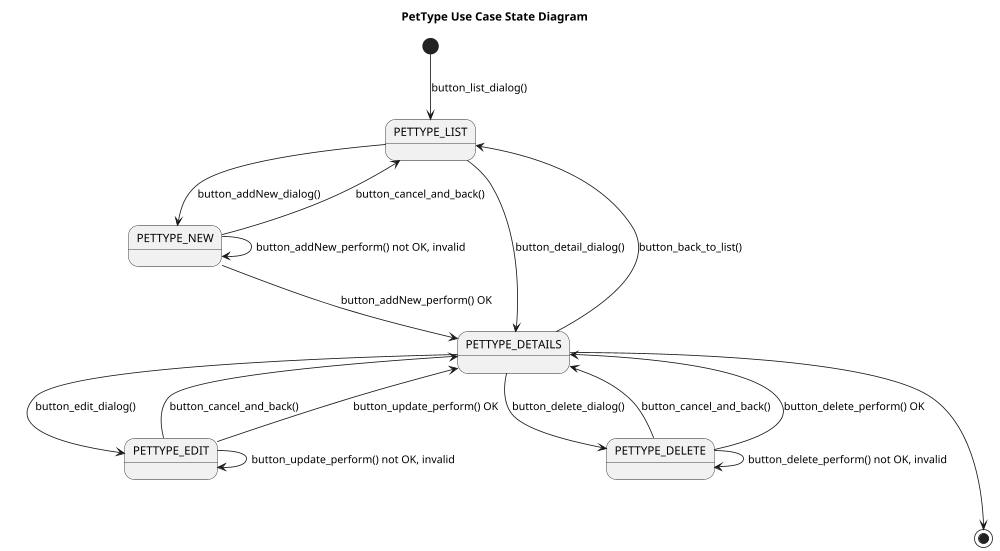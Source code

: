@startuml

title PetType Use Case State Diagram

'https://plantuml.com/state-diagram

' left to right direction
top to bottom direction

scale 1000 width

[*] --> PETTYPE_LIST: button_list_dialog()

PETTYPE_LIST --> PETTYPE_NEW : button_addNew_dialog()
PETTYPE_NEW --> PETTYPE_LIST: button_cancel_and_back()
state PETTYPE_NEW {
    PETTYPE_NEW --> PETTYPE_NEW : button_addNew_perform() not OK, invalid
}
PETTYPE_NEW --> PETTYPE_DETAILS: button_addNew_perform() OK

PETTYPE_LIST --> PETTYPE_DETAILS: button_detail_dialog()
PETTYPE_DETAILS --> PETTYPE_LIST : button_back_to_list()

PETTYPE_DETAILS --> PETTYPE_EDIT: button_edit_dialog()
PETTYPE_EDIT --> PETTYPE_DETAILS: button_cancel_and_back()
state PETTYPE_EDIT {
    PETTYPE_EDIT --> PETTYPE_EDIT: button_update_perform() not OK, invalid
}
PETTYPE_EDIT --> PETTYPE_DETAILS: button_update_perform() OK

PETTYPE_DETAILS --> PETTYPE_DELETE: button_delete_dialog()
PETTYPE_DELETE --> PETTYPE_DETAILS: button_cancel_and_back()
state PETTYPE_DELETE {
    PETTYPE_DELETE --> PETTYPE_DELETE: button_delete_perform() not OK, invalid
}
PETTYPE_DELETE --> PETTYPE_DETAILS: button_delete_perform() OK

PETTYPE_DETAILS ---> [*]

@enduml